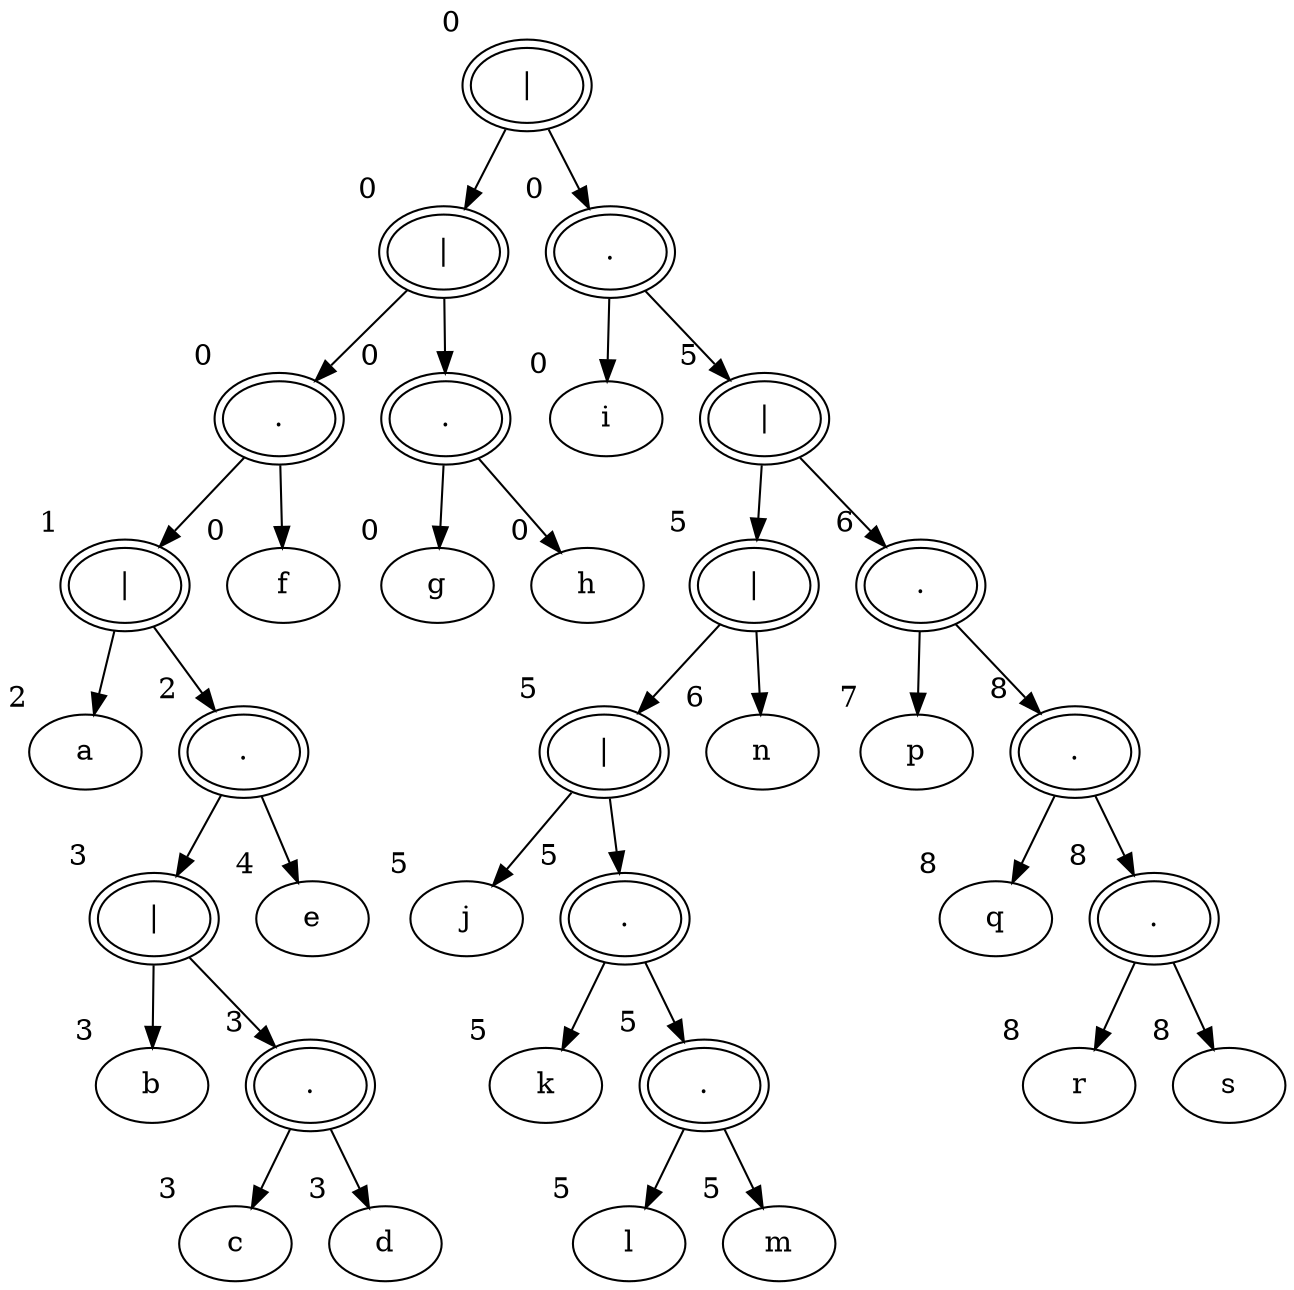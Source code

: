 digraph {
  94795761281200[label="|" xlabel="0" peripheries="2"]
  94795761280880[label="|" xlabel="0" peripheries="2"]
  94795761281200  ->  94795761280880
  94795761281360[label="." xlabel="0" peripheries="2"]
  94795761281200  ->  94795761281360
  94795761280720[label="." xlabel="0" peripheries="2"]
  94795761280880  ->  94795761280720
  94795761281040[label="." xlabel="0" peripheries="2"]
  94795761280880  ->  94795761281040
  94795761281280[label="i" xlabel="0" peripheries="1"]
  94795761281360  ->  94795761281280
  94795761282160[label="|" xlabel="5" peripheries="2"]
  94795761281360  ->  94795761282160
  94795761279568[label="|" xlabel="1" peripheries="2"]
  94795761280720  ->  94795761279568
  94795761280800[label="f" xlabel="0" peripheries="1"]
  94795761280720  ->  94795761280800
  94795761280960[label="g" xlabel="0" peripheries="1"]
  94795761281040  ->  94795761280960
  94795761281120[label="h" xlabel="0" peripheries="1"]
  94795761281040  ->  94795761281120
  94795761282000[label="|" xlabel="5" peripheries="2"]
  94795761282160  ->  94795761282000
  94795761282320[label="." xlabel="6" peripheries="2"]
  94795761282160  ->  94795761282320
  94795761279520[label="a" xlabel="2" peripheries="1"]
  94795761279568  ->  94795761279520
  94795761280560[label="." xlabel="2" peripheries="2"]
  94795761279568  ->  94795761280560
  94795761281520[label="|" xlabel="5" peripheries="2"]
  94795761282000  ->  94795761281520
  94795761282080[label="n" xlabel="6" peripheries="1"]
  94795761282000  ->  94795761282080
  94795761282240[label="p" xlabel="7" peripheries="1"]
  94795761282320  ->  94795761282240
  94795761282480[label="." xlabel="8" peripheries="2"]
  94795761282320  ->  94795761282480
  94795761279648[label="|" xlabel="3" peripheries="2"]
  94795761280560  ->  94795761279648
  94795761280640[label="e" xlabel="4" peripheries="1"]
  94795761280560  ->  94795761280640
  94795761281440[label="j" xlabel="5" peripheries="1"]
  94795761281520  ->  94795761281440
  94795761281680[label="." xlabel="5" peripheries="2"]
  94795761281520  ->  94795761281680
  94795761282400[label="q" xlabel="8" peripheries="1"]
  94795761282480  ->  94795761282400
  94795761282640[label="." xlabel="8" peripheries="2"]
  94795761282480  ->  94795761282640
  94795761279472[label="b" xlabel="3" peripheries="1"]
  94795761279648  ->  94795761279472
  94795761280400[label="." xlabel="3" peripheries="2"]
  94795761279648  ->  94795761280400
  94795761281600[label="k" xlabel="5" peripheries="1"]
  94795761281680  ->  94795761281600
  94795761281840[label="." xlabel="5" peripheries="2"]
  94795761281680  ->  94795761281840
  94795761282560[label="r" xlabel="8" peripheries="1"]
  94795761282640  ->  94795761282560
  94795761282720[label="s" xlabel="8" peripheries="1"]
  94795761282640  ->  94795761282720
  94795761280320[label="c" xlabel="3" peripheries="1"]
  94795761280400  ->  94795761280320
  94795761280480[label="d" xlabel="3" peripheries="1"]
  94795761280400  ->  94795761280480
  94795761281760[label="l" xlabel="5" peripheries="1"]
  94795761281840  ->  94795761281760
  94795761281920[label="m" xlabel="5" peripheries="1"]
  94795761281840  ->  94795761281920
}
